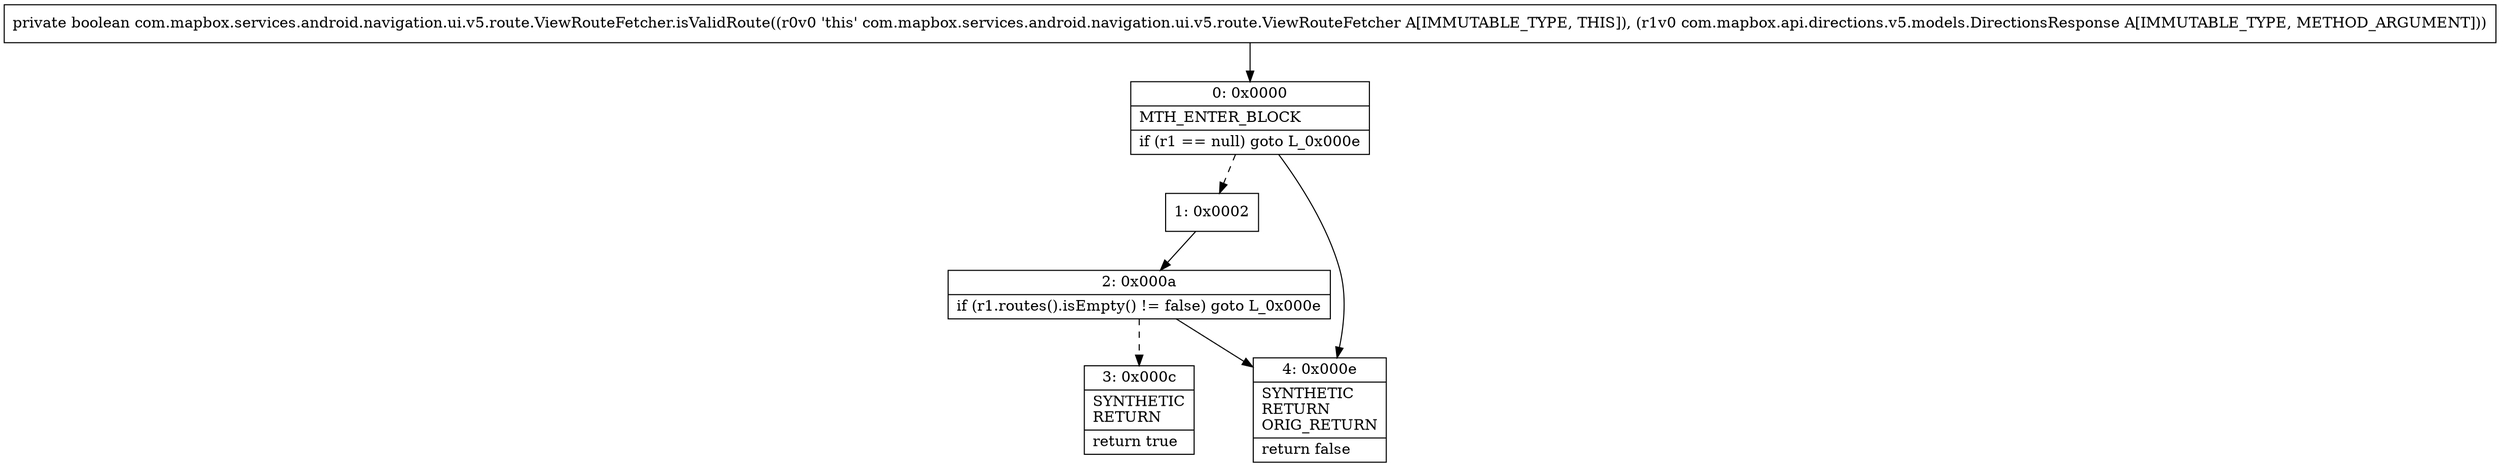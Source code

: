 digraph "CFG forcom.mapbox.services.android.navigation.ui.v5.route.ViewRouteFetcher.isValidRoute(Lcom\/mapbox\/api\/directions\/v5\/models\/DirectionsResponse;)Z" {
Node_0 [shape=record,label="{0\:\ 0x0000|MTH_ENTER_BLOCK\l|if (r1 == null) goto L_0x000e\l}"];
Node_1 [shape=record,label="{1\:\ 0x0002}"];
Node_2 [shape=record,label="{2\:\ 0x000a|if (r1.routes().isEmpty() != false) goto L_0x000e\l}"];
Node_3 [shape=record,label="{3\:\ 0x000c|SYNTHETIC\lRETURN\l|return true\l}"];
Node_4 [shape=record,label="{4\:\ 0x000e|SYNTHETIC\lRETURN\lORIG_RETURN\l|return false\l}"];
MethodNode[shape=record,label="{private boolean com.mapbox.services.android.navigation.ui.v5.route.ViewRouteFetcher.isValidRoute((r0v0 'this' com.mapbox.services.android.navigation.ui.v5.route.ViewRouteFetcher A[IMMUTABLE_TYPE, THIS]), (r1v0 com.mapbox.api.directions.v5.models.DirectionsResponse A[IMMUTABLE_TYPE, METHOD_ARGUMENT])) }"];
MethodNode -> Node_0;
Node_0 -> Node_1[style=dashed];
Node_0 -> Node_4;
Node_1 -> Node_2;
Node_2 -> Node_3[style=dashed];
Node_2 -> Node_4;
}

